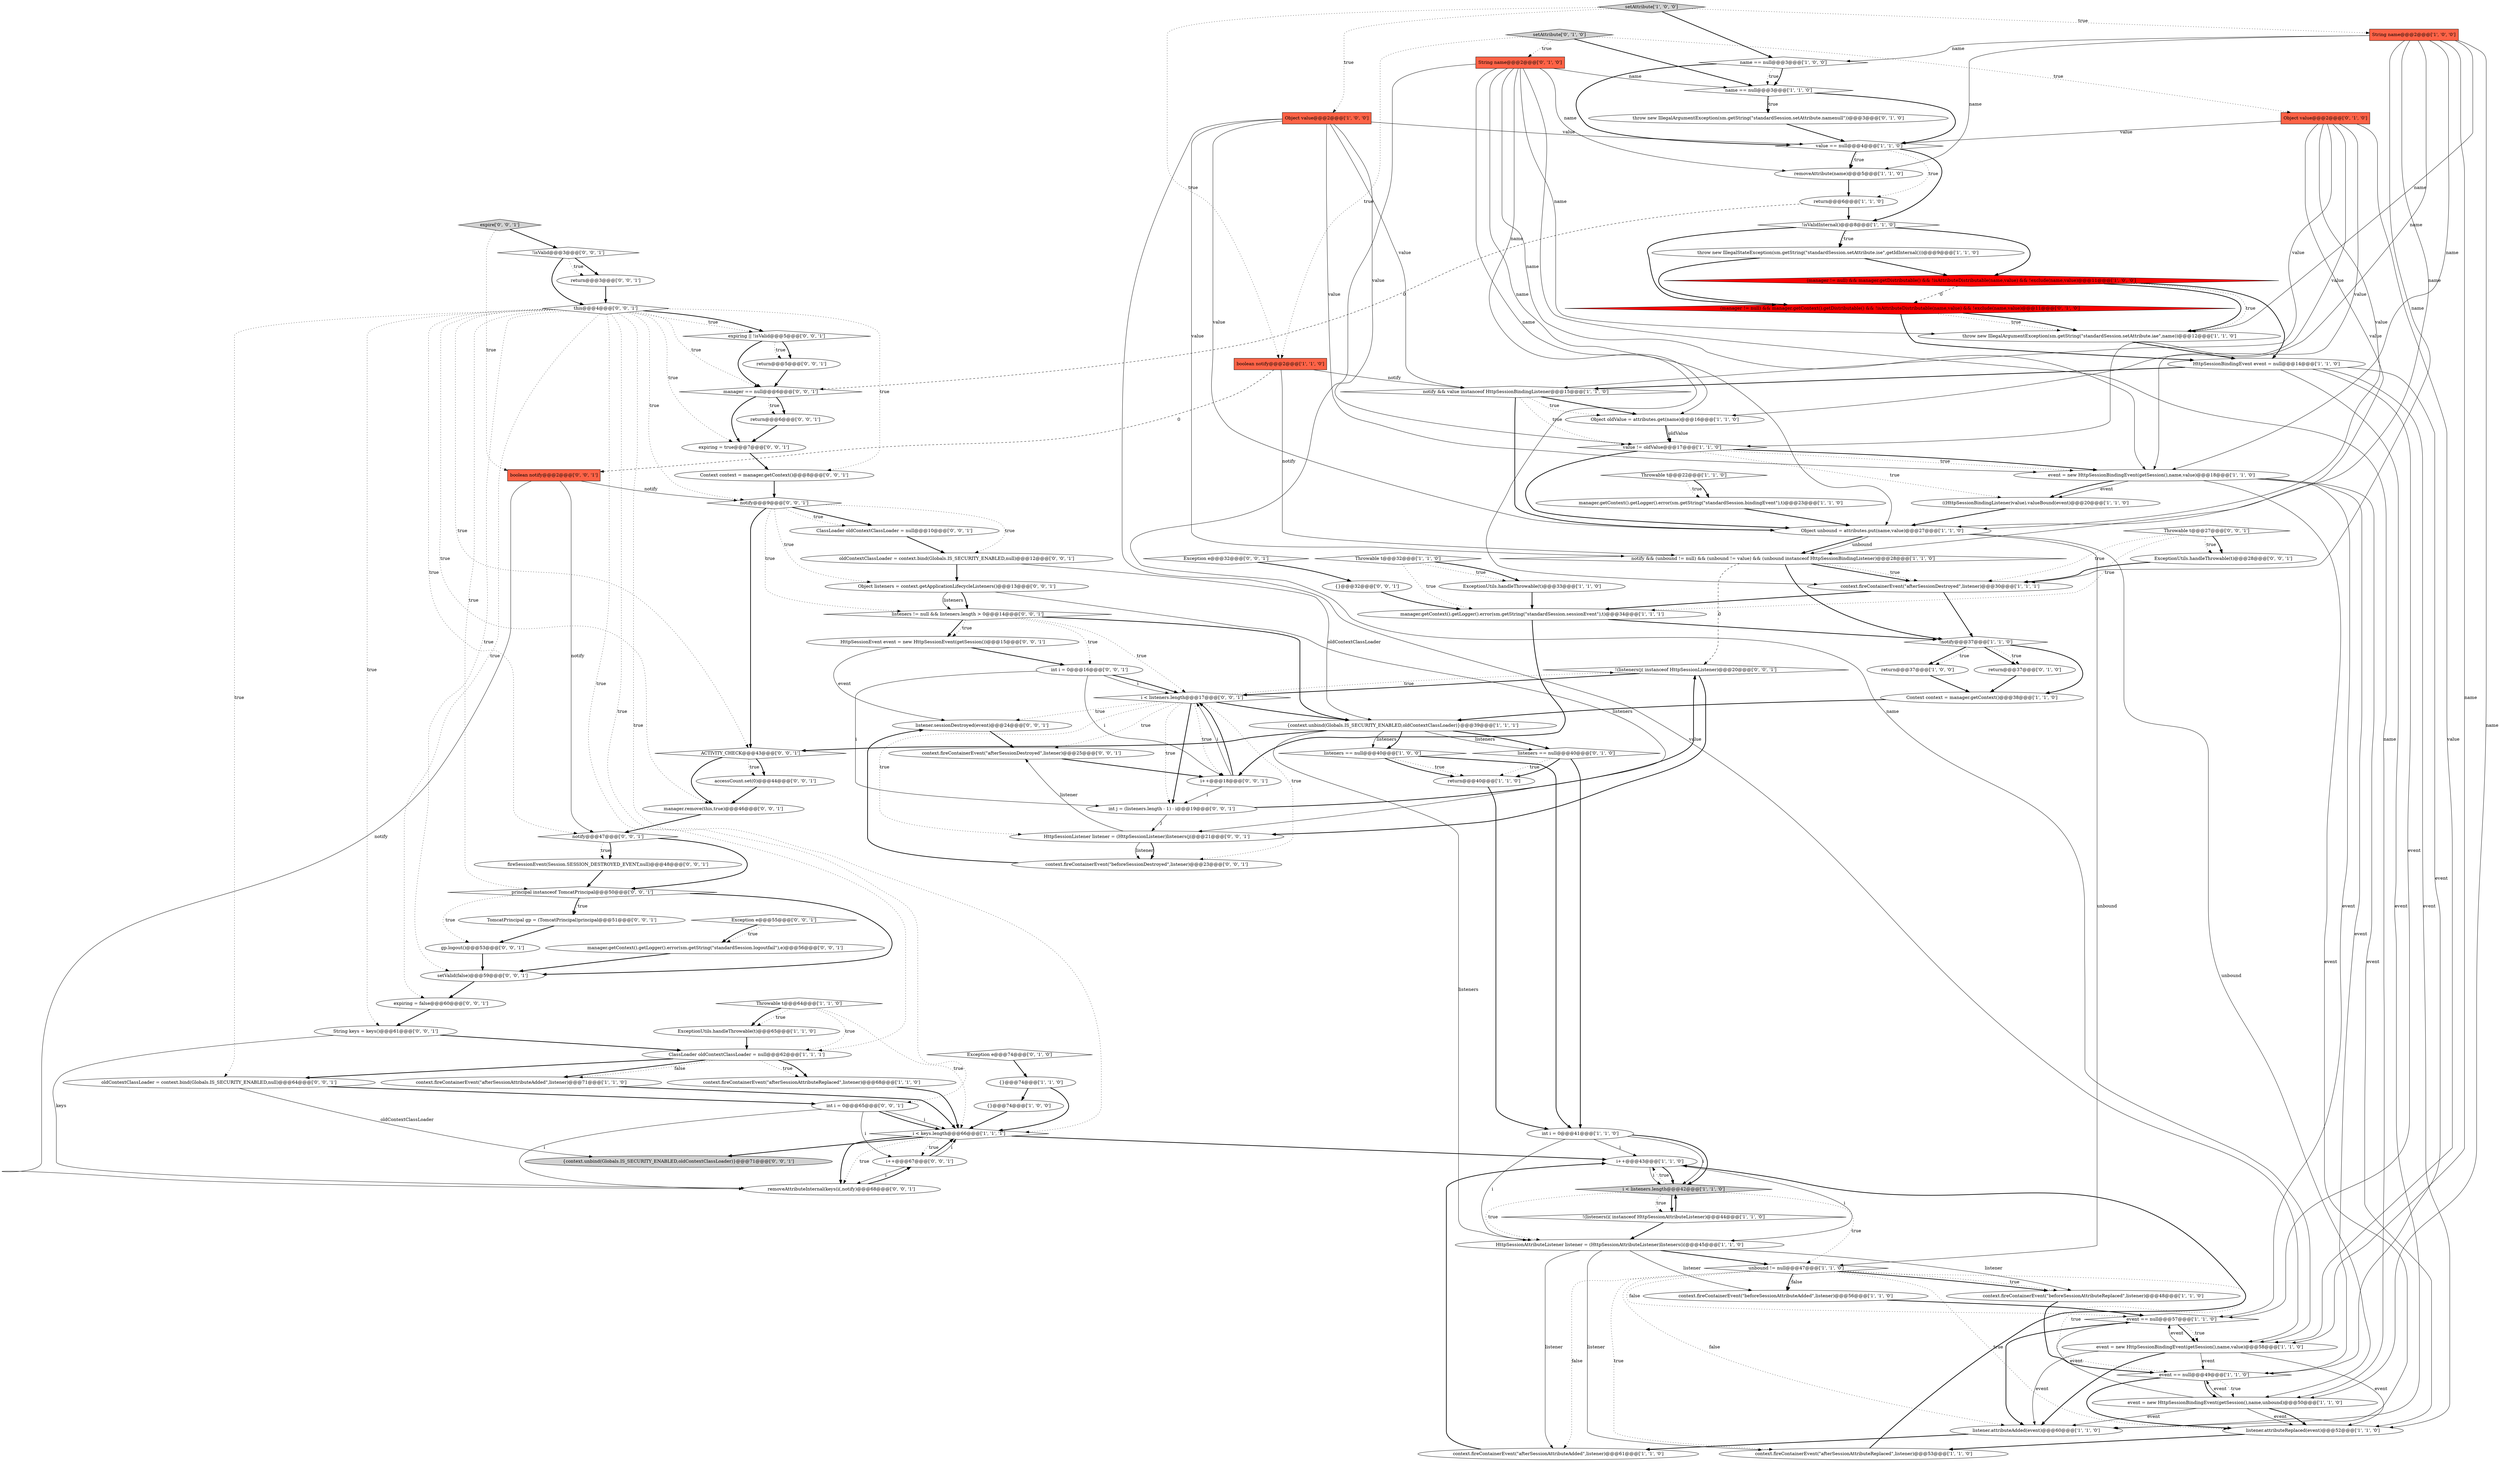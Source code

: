 digraph {
87 [style = filled, label = "gp.logout()@@@53@@@['0', '0', '1']", fillcolor = white, shape = ellipse image = "AAA0AAABBB3BBB"];
82 [style = filled, label = "return@@@5@@@['0', '0', '1']", fillcolor = white, shape = ellipse image = "AAA0AAABBB3BBB"];
109 [style = filled, label = "!(listeners(j( instanceof HttpSessionListener)@@@20@@@['0', '0', '1']", fillcolor = white, shape = diamond image = "AAA0AAABBB3BBB"];
22 [style = filled, label = "Object oldValue = attributes.get(name)@@@16@@@['1', '1', '0']", fillcolor = white, shape = ellipse image = "AAA0AAABBB1BBB"];
90 [style = filled, label = "expiring = true@@@7@@@['0', '0', '1']", fillcolor = white, shape = ellipse image = "AAA0AAABBB3BBB"];
10 [style = filled, label = "value == null@@@4@@@['1', '1', '0']", fillcolor = white, shape = diamond image = "AAA0AAABBB1BBB"];
78 [style = filled, label = "expiring || !isValid@@@5@@@['0', '0', '1']", fillcolor = white, shape = diamond image = "AAA0AAABBB3BBB"];
26 [style = filled, label = "(manager != null) && manager.getDistributable() && !isAttributeDistributable(name,value) && !exclude(name,value)@@@11@@@['1', '0', '0']", fillcolor = red, shape = diamond image = "AAA1AAABBB1BBB"];
111 [style = filled, label = "notify@@@47@@@['0', '0', '1']", fillcolor = white, shape = diamond image = "AAA0AAABBB3BBB"];
112 [style = filled, label = "i < listeners.length@@@17@@@['0', '0', '1']", fillcolor = white, shape = diamond image = "AAA0AAABBB3BBB"];
105 [style = filled, label = "ClassLoader oldContextClassLoader = null@@@10@@@['0', '0', '1']", fillcolor = white, shape = ellipse image = "AAA0AAABBB3BBB"];
94 [style = filled, label = "String keys = keys()@@@61@@@['0', '0', '1']", fillcolor = white, shape = ellipse image = "AAA0AAABBB3BBB"];
18 [style = filled, label = "ClassLoader oldContextClassLoader = null@@@62@@@['1', '1', '1']", fillcolor = white, shape = ellipse image = "AAA0AAABBB1BBB"];
42 [style = filled, label = "context.fireContainerEvent(\"afterSessionAttributeAdded\",listener)@@@61@@@['1', '1', '0']", fillcolor = white, shape = ellipse image = "AAA0AAABBB1BBB"];
66 [style = filled, label = "return@@@6@@@['0', '0', '1']", fillcolor = white, shape = ellipse image = "AAA0AAABBB3BBB"];
4 [style = filled, label = "event = new HttpSessionBindingEvent(getSession(),name,unbound)@@@50@@@['1', '1', '0']", fillcolor = white, shape = ellipse image = "AAA0AAABBB1BBB"];
73 [style = filled, label = "this@@@4@@@['0', '0', '1']", fillcolor = white, shape = diamond image = "AAA0AAABBB3BBB"];
2 [style = filled, label = "{}@@@74@@@['1', '0', '0']", fillcolor = white, shape = ellipse image = "AAA0AAABBB1BBB"];
39 [style = filled, label = "!notify@@@37@@@['1', '1', '0']", fillcolor = white, shape = diamond image = "AAA0AAABBB1BBB"];
17 [style = filled, label = "notify && value instanceof HttpSessionBindingListener@@@15@@@['1', '1', '0']", fillcolor = white, shape = diamond image = "AAA0AAABBB1BBB"];
20 [style = filled, label = "listeners == null@@@40@@@['1', '0', '0']", fillcolor = white, shape = diamond image = "AAA0AAABBB1BBB"];
68 [style = filled, label = "int j = (listeners.length - 1) - i@@@19@@@['0', '0', '1']", fillcolor = white, shape = ellipse image = "AAA0AAABBB3BBB"];
47 [style = filled, label = "return@@@40@@@['1', '1', '0']", fillcolor = white, shape = ellipse image = "AAA0AAABBB1BBB"];
99 [style = filled, label = "expiring = false@@@60@@@['0', '0', '1']", fillcolor = white, shape = ellipse image = "AAA0AAABBB3BBB"];
97 [style = filled, label = "manager.remove(this,true)@@@46@@@['0', '0', '1']", fillcolor = white, shape = ellipse image = "AAA0AAABBB3BBB"];
74 [style = filled, label = "principal instanceof TomcatPrincipal@@@50@@@['0', '0', '1']", fillcolor = white, shape = diamond image = "AAA0AAABBB3BBB"];
8 [style = filled, label = "ExceptionUtils.handleThrowable(t)@@@33@@@['1', '1', '0']", fillcolor = white, shape = ellipse image = "AAA0AAABBB1BBB"];
46 [style = filled, label = "notify && (unbound != null) && (unbound != value) && (unbound instanceof HttpSessionBindingListener)@@@28@@@['1', '1', '0']", fillcolor = white, shape = diamond image = "AAA0AAABBB1BBB"];
12 [style = filled, label = "{context.unbind(Globals.IS_SECURITY_ENABLED,oldContextClassLoader)}@@@39@@@['1', '1', '1']", fillcolor = white, shape = ellipse image = "AAA0AAABBB1BBB"];
33 [style = filled, label = "i < listeners.length@@@42@@@['1', '1', '0']", fillcolor = lightgray, shape = diamond image = "AAA0AAABBB1BBB"];
15 [style = filled, label = "throw new IllegalArgumentException(sm.getString(\"standardSession.setAttribute.iae\",name))@@@12@@@['1', '1', '0']", fillcolor = white, shape = ellipse image = "AAA0AAABBB1BBB"];
36 [style = filled, label = "context.fireContainerEvent(\"afterSessionDestroyed\",listener)@@@30@@@['1', '1', '1']", fillcolor = white, shape = ellipse image = "AAA0AAABBB1BBB"];
3 [style = filled, label = "i++@@@43@@@['1', '1', '0']", fillcolor = white, shape = ellipse image = "AAA0AAABBB1BBB"];
48 [style = filled, label = "context.fireContainerEvent(\"afterSessionAttributeReplaced\",listener)@@@53@@@['1', '1', '0']", fillcolor = white, shape = ellipse image = "AAA0AAABBB1BBB"];
98 [style = filled, label = "Context context = manager.getContext()@@@8@@@['0', '0', '1']", fillcolor = white, shape = ellipse image = "AAA0AAABBB3BBB"];
31 [style = filled, label = "String name@@@2@@@['1', '0', '0']", fillcolor = tomato, shape = box image = "AAA0AAABBB1BBB"];
107 [style = filled, label = "context.fireContainerEvent(\"afterSessionDestroyed\",listener)@@@25@@@['0', '0', '1']", fillcolor = white, shape = ellipse image = "AAA0AAABBB3BBB"];
64 [style = filled, label = "setAttribute['0', '1', '0']", fillcolor = lightgray, shape = diamond image = "AAA0AAABBB2BBB"];
61 [style = filled, label = "listeners == null@@@40@@@['0', '1', '0']", fillcolor = white, shape = diamond image = "AAA0AAABBB2BBB"];
57 [style = filled, label = "(manager != null) && manager.getContext().getDistributable() && !isAttributeDistributable(name,value) && !exclude(name,value)@@@11@@@['0', '1', '0']", fillcolor = red, shape = diamond image = "AAA1AAABBB2BBB"];
27 [style = filled, label = "unbound != null@@@47@@@['1', '1', '0']", fillcolor = white, shape = diamond image = "AAA0AAABBB1BBB"];
35 [style = filled, label = "event = new HttpSessionBindingEvent(getSession(),name,value)@@@18@@@['1', '1', '0']", fillcolor = white, shape = ellipse image = "AAA0AAABBB1BBB"];
45 [style = filled, label = "name == null@@@3@@@['1', '1', '0']", fillcolor = white, shape = diamond image = "AAA0AAABBB1BBB"];
34 [style = filled, label = "((HttpSessionBindingListener)value).valueBound(event)@@@20@@@['1', '1', '0']", fillcolor = white, shape = ellipse image = "AAA0AAABBB1BBB"];
55 [style = filled, label = "Throwable t@@@32@@@['1', '1', '0']", fillcolor = white, shape = diamond image = "AAA0AAABBB1BBB"];
76 [style = filled, label = "Throwable t@@@27@@@['0', '0', '1']", fillcolor = white, shape = diamond image = "AAA0AAABBB3BBB"];
110 [style = filled, label = "HttpSessionEvent event = new HttpSessionEvent(getSession())@@@15@@@['0', '0', '1']", fillcolor = white, shape = ellipse image = "AAA0AAABBB3BBB"];
102 [style = filled, label = "return@@@3@@@['0', '0', '1']", fillcolor = white, shape = ellipse image = "AAA0AAABBB3BBB"];
103 [style = filled, label = "!isValid@@@3@@@['0', '0', '1']", fillcolor = white, shape = diamond image = "AAA0AAABBB3BBB"];
65 [style = filled, label = "{}@@@32@@@['0', '0', '1']", fillcolor = white, shape = ellipse image = "AAA0AAABBB3BBB"];
100 [style = filled, label = "listeners != null && listeners.length > 0@@@14@@@['0', '0', '1']", fillcolor = white, shape = diamond image = "AAA0AAABBB3BBB"];
1 [style = filled, label = "value != oldValue@@@17@@@['1', '1', '0']", fillcolor = white, shape = diamond image = "AAA0AAABBB1BBB"];
93 [style = filled, label = "notify@@@9@@@['0', '0', '1']", fillcolor = white, shape = diamond image = "AAA0AAABBB3BBB"];
25 [style = filled, label = "ExceptionUtils.handleThrowable(t)@@@65@@@['1', '1', '0']", fillcolor = white, shape = ellipse image = "AAA0AAABBB1BBB"];
84 [style = filled, label = "HttpSessionListener listener = (HttpSessionListener)listeners(j(@@@21@@@['0', '0', '1']", fillcolor = white, shape = ellipse image = "AAA0AAABBB3BBB"];
41 [style = filled, label = "context.fireContainerEvent(\"afterSessionAttributeReplaced\",listener)@@@68@@@['1', '1', '0']", fillcolor = white, shape = ellipse image = "AAA0AAABBB1BBB"];
51 [style = filled, label = "boolean notify@@@2@@@['1', '1', '0']", fillcolor = tomato, shape = box image = "AAA0AAABBB1BBB"];
104 [style = filled, label = "context.fireContainerEvent(\"beforeSessionDestroyed\",listener)@@@23@@@['0', '0', '1']", fillcolor = white, shape = ellipse image = "AAA0AAABBB3BBB"];
9 [style = filled, label = "Object value@@@2@@@['1', '0', '0']", fillcolor = tomato, shape = box image = "AAA0AAABBB1BBB"];
28 [style = filled, label = "throw new IllegalStateException(sm.getString(\"standardSession.setAttribute.ise\",getIdInternal()))@@@9@@@['1', '1', '0']", fillcolor = white, shape = ellipse image = "AAA0AAABBB1BBB"];
85 [style = filled, label = "accessCount.set(0)@@@44@@@['0', '0', '1']", fillcolor = white, shape = ellipse image = "AAA0AAABBB3BBB"];
14 [style = filled, label = "return@@@6@@@['1', '1', '0']", fillcolor = white, shape = ellipse image = "AAA0AAABBB1BBB"];
92 [style = filled, label = "ExceptionUtils.handleThrowable(t)@@@28@@@['0', '0', '1']", fillcolor = white, shape = ellipse image = "AAA0AAABBB3BBB"];
83 [style = filled, label = "manager == null@@@6@@@['0', '0', '1']", fillcolor = white, shape = diamond image = "AAA0AAABBB3BBB"];
75 [style = filled, label = "expire['0', '0', '1']", fillcolor = lightgray, shape = diamond image = "AAA0AAABBB3BBB"];
11 [style = filled, label = "removeAttribute(name)@@@5@@@['1', '1', '0']", fillcolor = white, shape = ellipse image = "AAA0AAABBB1BBB"];
23 [style = filled, label = "setAttribute['1', '0', '0']", fillcolor = lightgray, shape = diamond image = "AAA0AAABBB1BBB"];
81 [style = filled, label = "oldContextClassLoader = context.bind(Globals.IS_SECURITY_ENABLED,null)@@@64@@@['0', '0', '1']", fillcolor = white, shape = ellipse image = "AAA0AAABBB3BBB"];
52 [style = filled, label = "i < keys.length@@@66@@@['1', '1', '1']", fillcolor = white, shape = diamond image = "AAA0AAABBB1BBB"];
79 [style = filled, label = "fireSessionEvent(Session.SESSION_DESTROYED_EVENT,null)@@@48@@@['0', '0', '1']", fillcolor = white, shape = ellipse image = "AAA0AAABBB3BBB"];
54 [style = filled, label = "event = new HttpSessionBindingEvent(getSession(),name,value)@@@58@@@['1', '1', '0']", fillcolor = white, shape = ellipse image = "AAA0AAABBB1BBB"];
71 [style = filled, label = "i++@@@67@@@['0', '0', '1']", fillcolor = white, shape = ellipse image = "AAA0AAABBB3BBB"];
59 [style = filled, label = "throw new IllegalArgumentException(sm.getString(\"standardSession.setAttribute.namenull\"))@@@3@@@['0', '1', '0']", fillcolor = white, shape = ellipse image = "AAA0AAABBB2BBB"];
24 [style = filled, label = "listener.attributeReplaced(event)@@@52@@@['1', '1', '0']", fillcolor = white, shape = ellipse image = "AAA0AAABBB1BBB"];
50 [style = filled, label = "HttpSessionAttributeListener listener = (HttpSessionAttributeListener)listeners(i(@@@45@@@['1', '1', '0']", fillcolor = white, shape = ellipse image = "AAA0AAABBB1BBB"];
37 [style = filled, label = "context.fireContainerEvent(\"afterSessionAttributeAdded\",listener)@@@71@@@['1', '1', '0']", fillcolor = white, shape = ellipse image = "AAA0AAABBB1BBB"];
43 [style = filled, label = "{}@@@74@@@['1', '1', '0']", fillcolor = white, shape = ellipse image = "AAA0AAABBB1BBB"];
49 [style = filled, label = "manager.getContext().getLogger().error(sm.getString(\"standardSession.bindingEvent\"),t)@@@23@@@['1', '1', '0']", fillcolor = white, shape = ellipse image = "AAA0AAABBB1BBB"];
80 [style = filled, label = "{context.unbind(Globals.IS_SECURITY_ENABLED,oldContextClassLoader)}@@@71@@@['0', '0', '1']", fillcolor = lightgray, shape = ellipse image = "AAA0AAABBB3BBB"];
91 [style = filled, label = "ACTIVITY_CHECK@@@43@@@['0', '0', '1']", fillcolor = white, shape = diamond image = "AAA0AAABBB3BBB"];
21 [style = filled, label = "Context context = manager.getContext()@@@38@@@['1', '1', '0']", fillcolor = white, shape = ellipse image = "AAA0AAABBB1BBB"];
32 [style = filled, label = "int i = 0@@@41@@@['1', '1', '0']", fillcolor = white, shape = ellipse image = "AAA0AAABBB1BBB"];
53 [style = filled, label = "Throwable t@@@22@@@['1', '1', '0']", fillcolor = white, shape = diamond image = "AAA0AAABBB1BBB"];
108 [style = filled, label = "boolean notify@@@2@@@['0', '0', '1']", fillcolor = tomato, shape = box image = "AAA0AAABBB3BBB"];
63 [style = filled, label = "return@@@37@@@['0', '1', '0']", fillcolor = white, shape = ellipse image = "AAA0AAABBB2BBB"];
13 [style = filled, label = "listener.attributeAdded(event)@@@60@@@['1', '1', '0']", fillcolor = white, shape = ellipse image = "AAA0AAABBB1BBB"];
86 [style = filled, label = "Exception e@@@55@@@['0', '0', '1']", fillcolor = white, shape = diamond image = "AAA0AAABBB3BBB"];
95 [style = filled, label = "int i = 0@@@16@@@['0', '0', '1']", fillcolor = white, shape = ellipse image = "AAA0AAABBB3BBB"];
16 [style = filled, label = "return@@@37@@@['1', '0', '0']", fillcolor = white, shape = ellipse image = "AAA0AAABBB1BBB"];
44 [style = filled, label = "event == null@@@57@@@['1', '1', '0']", fillcolor = white, shape = diamond image = "AAA0AAABBB1BBB"];
0 [style = filled, label = "Object unbound = attributes.put(name,value)@@@27@@@['1', '1', '0']", fillcolor = white, shape = ellipse image = "AAA0AAABBB1BBB"];
30 [style = filled, label = "context.fireContainerEvent(\"beforeSessionAttributeAdded\",listener)@@@56@@@['1', '1', '0']", fillcolor = white, shape = ellipse image = "AAA0AAABBB1BBB"];
38 [style = filled, label = "!(listeners(i( instanceof HttpSessionAttributeListener)@@@44@@@['1', '1', '0']", fillcolor = white, shape = diamond image = "AAA0AAABBB1BBB"];
88 [style = filled, label = "TomcatPrincipal gp = (TomcatPrincipal)principal@@@51@@@['0', '0', '1']", fillcolor = white, shape = ellipse image = "AAA0AAABBB3BBB"];
67 [style = filled, label = "oldContextClassLoader = context.bind(Globals.IS_SECURITY_ENABLED,null)@@@12@@@['0', '0', '1']", fillcolor = white, shape = ellipse image = "AAA0AAABBB3BBB"];
7 [style = filled, label = "name == null@@@3@@@['1', '0', '0']", fillcolor = white, shape = diamond image = "AAA0AAABBB1BBB"];
96 [style = filled, label = "i++@@@18@@@['0', '0', '1']", fillcolor = white, shape = ellipse image = "AAA0AAABBB3BBB"];
60 [style = filled, label = "String name@@@2@@@['0', '1', '0']", fillcolor = tomato, shape = box image = "AAA0AAABBB2BBB"];
70 [style = filled, label = "Object listeners = context.getApplicationLifecycleListeners()@@@13@@@['0', '0', '1']", fillcolor = white, shape = ellipse image = "AAA0AAABBB3BBB"];
29 [style = filled, label = "manager.getContext().getLogger().error(sm.getString(\"standardSession.sessionEvent\"),t)@@@34@@@['1', '1', '1']", fillcolor = white, shape = ellipse image = "AAA0AAABBB1BBB"];
77 [style = filled, label = "Exception e@@@32@@@['0', '0', '1']", fillcolor = white, shape = diamond image = "AAA0AAABBB3BBB"];
19 [style = filled, label = "Throwable t@@@64@@@['1', '1', '0']", fillcolor = white, shape = diamond image = "AAA0AAABBB1BBB"];
72 [style = filled, label = "manager.getContext().getLogger().error(sm.getString(\"standardSession.logoutfail\"),e)@@@56@@@['0', '0', '1']", fillcolor = white, shape = ellipse image = "AAA0AAABBB3BBB"];
62 [style = filled, label = "Object value@@@2@@@['0', '1', '0']", fillcolor = tomato, shape = box image = "AAA0AAABBB2BBB"];
56 [style = filled, label = "HttpSessionBindingEvent event = null@@@14@@@['1', '1', '0']", fillcolor = white, shape = ellipse image = "AAA0AAABBB1BBB"];
89 [style = filled, label = "removeAttributeInternal(keys(i(,notify)@@@68@@@['0', '0', '1']", fillcolor = white, shape = ellipse image = "AAA0AAABBB3BBB"];
58 [style = filled, label = "Exception e@@@74@@@['0', '1', '0']", fillcolor = white, shape = diamond image = "AAA0AAABBB2BBB"];
6 [style = filled, label = "!isValidInternal()@@@8@@@['1', '1', '0']", fillcolor = white, shape = diamond image = "AAA0AAABBB1BBB"];
5 [style = filled, label = "context.fireContainerEvent(\"beforeSessionAttributeReplaced\",listener)@@@48@@@['1', '1', '0']", fillcolor = white, shape = ellipse image = "AAA0AAABBB1BBB"];
69 [style = filled, label = "setValid(false)@@@59@@@['0', '0', '1']", fillcolor = white, shape = ellipse image = "AAA0AAABBB3BBB"];
101 [style = filled, label = "listener.sessionDestroyed(event)@@@24@@@['0', '0', '1']", fillcolor = white, shape = ellipse image = "AAA0AAABBB3BBB"];
106 [style = filled, label = "int i = 0@@@65@@@['0', '0', '1']", fillcolor = white, shape = ellipse image = "AAA0AAABBB3BBB"];
40 [style = filled, label = "event == null@@@49@@@['1', '1', '0']", fillcolor = white, shape = diamond image = "AAA0AAABBB1BBB"];
108->89 [style = solid, label="notify"];
40->4 [style = bold, label=""];
74->69 [style = bold, label=""];
9->10 [style = solid, label="value"];
33->3 [style = dotted, label="true"];
73->81 [style = dotted, label="true"];
6->57 [style = bold, label=""];
84->104 [style = solid, label="listener"];
48->3 [style = bold, label=""];
86->72 [style = dotted, label="true"];
11->14 [style = bold, label=""];
0->46 [style = bold, label=""];
73->97 [style = dotted, label="true"];
36->29 [style = bold, label=""];
17->1 [style = dotted, label="true"];
35->44 [style = solid, label="event"];
99->94 [style = bold, label=""];
62->35 [style = solid, label="value"];
33->50 [style = dotted, label="true"];
94->18 [style = bold, label=""];
45->59 [style = dotted, label="true"];
49->0 [style = bold, label=""];
95->68 [style = solid, label="i"];
110->101 [style = solid, label="event"];
31->36 [style = solid, label="name"];
26->56 [style = bold, label=""];
101->107 [style = bold, label=""];
1->34 [style = dotted, label="true"];
73->90 [style = dotted, label="true"];
60->11 [style = solid, label="name"];
38->50 [style = bold, label=""];
57->15 [style = dotted, label="true"];
6->28 [style = bold, label=""];
9->1 [style = solid, label="value"];
50->48 [style = solid, label="listener"];
26->15 [style = bold, label=""];
106->71 [style = solid, label="i"];
109->112 [style = bold, label=""];
54->40 [style = solid, label="event"];
42->3 [style = bold, label=""];
107->96 [style = bold, label=""];
60->36 [style = solid, label="name"];
40->24 [style = bold, label=""];
73->111 [style = dotted, label="true"];
90->98 [style = bold, label=""];
2->52 [style = bold, label=""];
62->10 [style = solid, label="value"];
55->8 [style = dotted, label="true"];
73->78 [style = dotted, label="true"];
112->109 [style = dotted, label="true"];
27->5 [style = bold, label=""];
33->27 [style = dotted, label="true"];
74->88 [style = dotted, label="true"];
35->40 [style = solid, label="event"];
27->13 [style = dotted, label="false"];
64->60 [style = dotted, label="true"];
45->10 [style = bold, label=""];
73->83 [style = dotted, label="true"];
83->90 [style = bold, label=""];
4->13 [style = solid, label="event"];
100->112 [style = dotted, label="true"];
54->13 [style = solid, label="event"];
53->49 [style = dotted, label="true"];
10->11 [style = bold, label=""];
52->71 [style = dotted, label="true"];
26->57 [style = dashed, label="0"];
14->83 [style = dashed, label="0"];
0->4 [style = solid, label="unbound"];
1->35 [style = dotted, label="true"];
93->70 [style = dotted, label="true"];
112->96 [style = dotted, label="true"];
83->66 [style = bold, label=""];
71->52 [style = bold, label=""];
97->111 [style = bold, label=""];
64->62 [style = dotted, label="true"];
96->112 [style = solid, label="i"];
31->22 [style = solid, label="name"];
29->39 [style = bold, label=""];
52->80 [style = bold, label=""];
27->30 [style = bold, label=""];
76->92 [style = bold, label=""];
9->35 [style = solid, label="value"];
12->20 [style = solid, label="listeners"];
45->59 [style = bold, label=""];
51->46 [style = solid, label="notify"];
46->36 [style = bold, label=""];
98->93 [style = bold, label=""];
32->3 [style = solid, label="i"];
1->35 [style = bold, label=""];
92->36 [style = bold, label=""];
86->72 [style = bold, label=""];
32->33 [style = solid, label="i"];
27->24 [style = dotted, label="true"];
1->0 [style = bold, label=""];
46->39 [style = bold, label=""];
3->33 [style = bold, label=""];
69->99 [style = bold, label=""];
12->61 [style = solid, label="listeners"];
56->44 [style = solid, label="event"];
0->46 [style = solid, label="unbound"];
20->47 [style = dotted, label="true"];
73->69 [style = dotted, label="true"];
23->9 [style = dotted, label="true"];
34->0 [style = bold, label=""];
31->15 [style = solid, label="name"];
19->25 [style = bold, label=""];
112->68 [style = bold, label=""];
68->109 [style = bold, label=""];
27->30 [style = dotted, label="false"];
73->93 [style = dotted, label="true"];
75->103 [style = bold, label=""];
61->47 [style = dotted, label="true"];
64->45 [style = bold, label=""];
35->24 [style = solid, label="event"];
35->13 [style = solid, label="event"];
84->107 [style = solid, label="listener"];
23->51 [style = dotted, label="true"];
93->100 [style = dotted, label="true"];
111->79 [style = dotted, label="true"];
106->52 [style = bold, label=""];
61->32 [style = bold, label=""];
12->91 [style = bold, label=""];
87->69 [style = bold, label=""];
100->12 [style = bold, label=""];
27->48 [style = dotted, label="true"];
73->78 [style = bold, label=""];
111->74 [style = bold, label=""];
73->18 [style = dotted, label="true"];
51->108 [style = dashed, label="0"];
60->15 [style = solid, label="name"];
18->41 [style = dotted, label="true"];
73->74 [style = dotted, label="true"];
105->67 [style = bold, label=""];
59->10 [style = bold, label=""];
60->22 [style = solid, label="name"];
108->93 [style = solid, label="notify"];
33->38 [style = dotted, label="true"];
18->41 [style = bold, label=""];
23->7 [style = bold, label=""];
31->11 [style = solid, label="name"];
35->34 [style = bold, label=""];
38->33 [style = bold, label=""];
60->4 [style = solid, label="name"];
93->67 [style = dotted, label="true"];
102->73 [style = bold, label=""];
78->82 [style = bold, label=""];
62->17 [style = solid, label="value"];
35->34 [style = solid, label="event"];
95->112 [style = solid, label="i"];
14->6 [style = bold, label=""];
77->65 [style = bold, label=""];
30->44 [style = bold, label=""];
65->29 [style = bold, label=""];
9->46 [style = solid, label="value"];
93->91 [style = bold, label=""];
70->84 [style = solid, label="listeners"];
18->37 [style = bold, label=""];
44->54 [style = bold, label=""];
27->40 [style = dotted, label="true"];
112->104 [style = dotted, label="true"];
7->45 [style = dotted, label="true"];
0->27 [style = solid, label="unbound"];
100->110 [style = bold, label=""];
54->44 [style = solid, label="event"];
9->54 [style = solid, label="value"];
6->26 [style = bold, label=""];
39->16 [style = bold, label=""];
4->24 [style = bold, label=""];
13->42 [style = bold, label=""];
71->89 [style = solid, label="i"];
58->43 [style = bold, label=""];
60->54 [style = solid, label="name"];
22->1 [style = solid, label="oldValue"];
50->27 [style = bold, label=""];
50->42 [style = solid, label="listener"];
72->69 [style = bold, label=""];
111->79 [style = bold, label=""];
104->101 [style = bold, label=""];
62->0 [style = solid, label="value"];
109->84 [style = bold, label=""];
93->105 [style = bold, label=""];
67->70 [style = bold, label=""];
19->18 [style = dotted, label="true"];
40->4 [style = dotted, label="true"];
25->18 [style = bold, label=""];
12->20 [style = bold, label=""];
112->12 [style = bold, label=""];
85->97 [style = bold, label=""];
28->26 [style = bold, label=""];
43->2 [style = bold, label=""];
9->17 [style = solid, label="value"];
29->96 [style = bold, label=""];
18->81 [style = bold, label=""];
73->94 [style = dotted, label="true"];
50->30 [style = solid, label="listener"];
67->12 [style = solid, label="oldContextClassLoader"];
12->50 [style = solid, label="listeners"];
62->54 [style = solid, label="value"];
112->84 [style = dotted, label="true"];
112->68 [style = dotted, label="true"];
73->98 [style = dotted, label="true"];
10->6 [style = bold, label=""];
36->39 [style = bold, label=""];
32->33 [style = bold, label=""];
21->12 [style = bold, label=""];
82->83 [style = bold, label=""];
81->106 [style = bold, label=""];
27->42 [style = dotted, label="false"];
74->88 [style = bold, label=""];
39->21 [style = bold, label=""];
91->97 [style = bold, label=""];
55->29 [style = dotted, label="true"];
17->0 [style = bold, label=""];
47->32 [style = bold, label=""];
70->100 [style = bold, label=""];
89->71 [style = bold, label=""];
52->89 [style = bold, label=""];
10->11 [style = dotted, label="true"];
70->100 [style = solid, label="listeners"];
3->33 [style = solid, label="i"];
60->35 [style = solid, label="name"];
57->15 [style = bold, label=""];
68->84 [style = solid, label="j"];
112->101 [style = dotted, label="true"];
26->15 [style = dotted, label="true"];
60->0 [style = solid, label="name"];
78->82 [style = dotted, label="true"];
60->45 [style = solid, label="name"];
17->22 [style = dotted, label="true"];
84->104 [style = bold, label=""];
56->40 [style = solid, label="event"];
4->24 [style = solid, label="event"];
94->89 [style = solid, label="keys"];
37->52 [style = bold, label=""];
31->54 [style = solid, label="name"];
22->1 [style = bold, label=""];
4->40 [style = solid, label="event"];
5->40 [style = bold, label=""];
28->57 [style = bold, label=""];
76->92 [style = dotted, label="true"];
15->56 [style = bold, label=""];
63->21 [style = bold, label=""];
62->1 [style = solid, label="value"];
64->51 [style = dotted, label="true"];
96->112 [style = bold, label=""];
88->87 [style = bold, label=""];
56->24 [style = solid, label="event"];
71->52 [style = solid, label="i"];
39->63 [style = bold, label=""];
46->36 [style = dotted, label="true"];
106->89 [style = solid, label="i"];
46->109 [style = dashed, label="0"];
27->5 [style = dotted, label="true"];
54->24 [style = solid, label="event"];
44->54 [style = dotted, label="true"];
106->52 [style = solid, label="i"];
19->25 [style = dotted, label="true"];
56->13 [style = solid, label="event"];
91->85 [style = bold, label=""];
4->44 [style = solid, label="event"];
9->0 [style = solid, label="value"];
7->10 [style = bold, label=""];
73->106 [style = dotted, label="true"];
91->85 [style = dotted, label="true"];
20->32 [style = bold, label=""];
3->50 [style = solid, label="i"];
100->110 [style = dotted, label="true"];
31->35 [style = solid, label="name"];
78->83 [style = bold, label=""];
43->52 [style = bold, label=""];
39->16 [style = dotted, label="true"];
50->5 [style = solid, label="listener"];
93->105 [style = dotted, label="true"];
39->63 [style = dotted, label="true"];
76->36 [style = dotted, label="true"];
17->22 [style = bold, label=""];
103->102 [style = bold, label=""];
103->73 [style = bold, label=""];
20->47 [style = bold, label=""];
73->91 [style = dotted, label="true"];
95->96 [style = solid, label="i"];
19->52 [style = dotted, label="true"];
56->17 [style = bold, label=""];
95->112 [style = bold, label=""];
41->52 [style = bold, label=""];
6->28 [style = dotted, label="true"];
10->14 [style = dotted, label="true"];
112->107 [style = dotted, label="true"];
52->89 [style = dotted, label="true"];
75->108 [style = dotted, label="true"];
7->45 [style = bold, label=""];
53->49 [style = bold, label=""];
57->56 [style = bold, label=""];
100->95 [style = dotted, label="true"];
12->61 [style = bold, label=""];
76->29 [style = dotted, label="true"];
62->46 [style = solid, label="value"];
83->66 [style = dotted, label="true"];
54->13 [style = bold, label=""];
61->47 [style = bold, label=""];
73->99 [style = dotted, label="true"];
16->21 [style = bold, label=""];
31->7 [style = solid, label="name"];
27->44 [style = dotted, label="false"];
110->95 [style = bold, label=""];
79->74 [style = bold, label=""];
32->50 [style = solid, label="i"];
96->68 [style = solid, label="i"];
51->17 [style = solid, label="notify"];
33->38 [style = bold, label=""];
44->13 [style = bold, label=""];
52->3 [style = bold, label=""];
31->4 [style = solid, label="name"];
103->102 [style = dotted, label="true"];
31->0 [style = solid, label="name"];
108->111 [style = solid, label="notify"];
23->31 [style = dotted, label="true"];
73->52 [style = dotted, label="true"];
66->90 [style = bold, label=""];
55->8 [style = bold, label=""];
8->29 [style = bold, label=""];
24->48 [style = bold, label=""];
18->37 [style = dotted, label="false"];
81->80 [style = solid, label="oldContextClassLoader"];
74->87 [style = dotted, label="true"];
}

